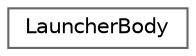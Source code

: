 digraph "类继承关系图"
{
 // LATEX_PDF_SIZE
  bgcolor="transparent";
  edge [fontname=Helvetica,fontsize=10,labelfontname=Helvetica,labelfontsize=10];
  node [fontname=Helvetica,fontsize=10,shape=box,height=0.2,width=0.4];
  rankdir="LR";
  Node0 [id="Node000000",label="LauncherBody",height=0.2,width=0.4,color="grey40", fillcolor="white", style="filled",URL="$class_launcher_body.html",tooltip=" "];
}
